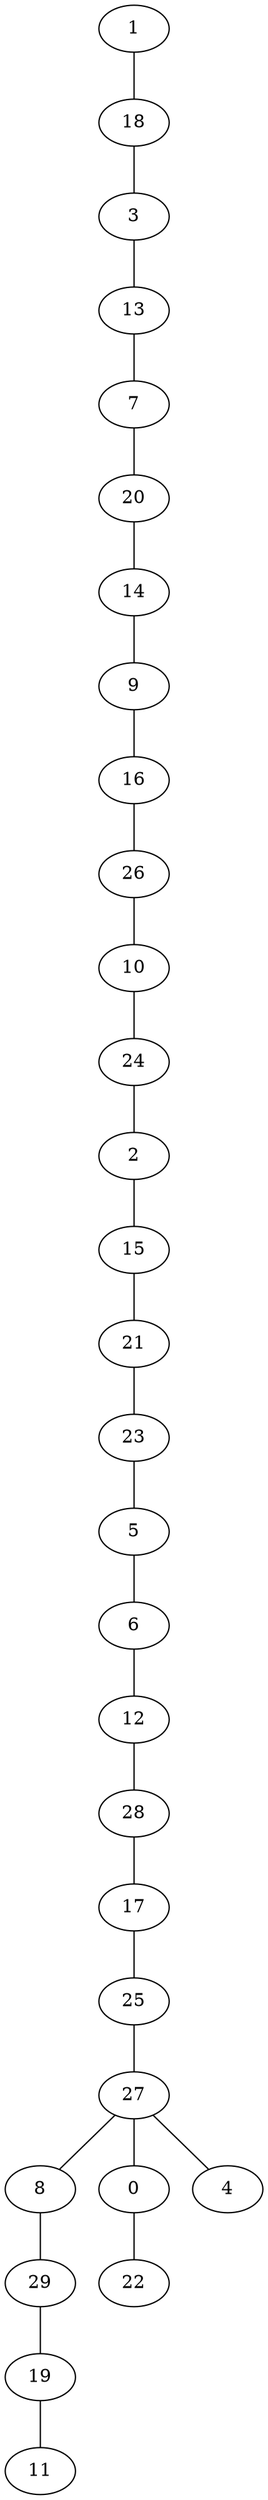 strict graph G {
1;
18;
3;
13;
7;
20;
14;
9;
16;
26;
10;
24;
2;
15;
21;
23;
5;
6;
12;
28;
17;
25;
27;
8;
29;
19;
11;
0;
22;
4;
27 -- 4;
14 -- 9;
24 -- 2;
6 -- 12;
7 -- 20;
27 -- 8;
23 -- 5;
8 -- 29;
21 -- 23;
10 -- 24;
0 -- 22;
1 -- 18;
3 -- 13;
25 -- 27;
27 -- 0;
13 -- 7;
15 -- 21;
17 -- 25;
9 -- 16;
2 -- 15;
20 -- 14;
29 -- 19;
18 -- 3;
26 -- 10;
12 -- 28;
19 -- 11;
16 -- 26;
5 -- 6;
28 -- 17;
}
